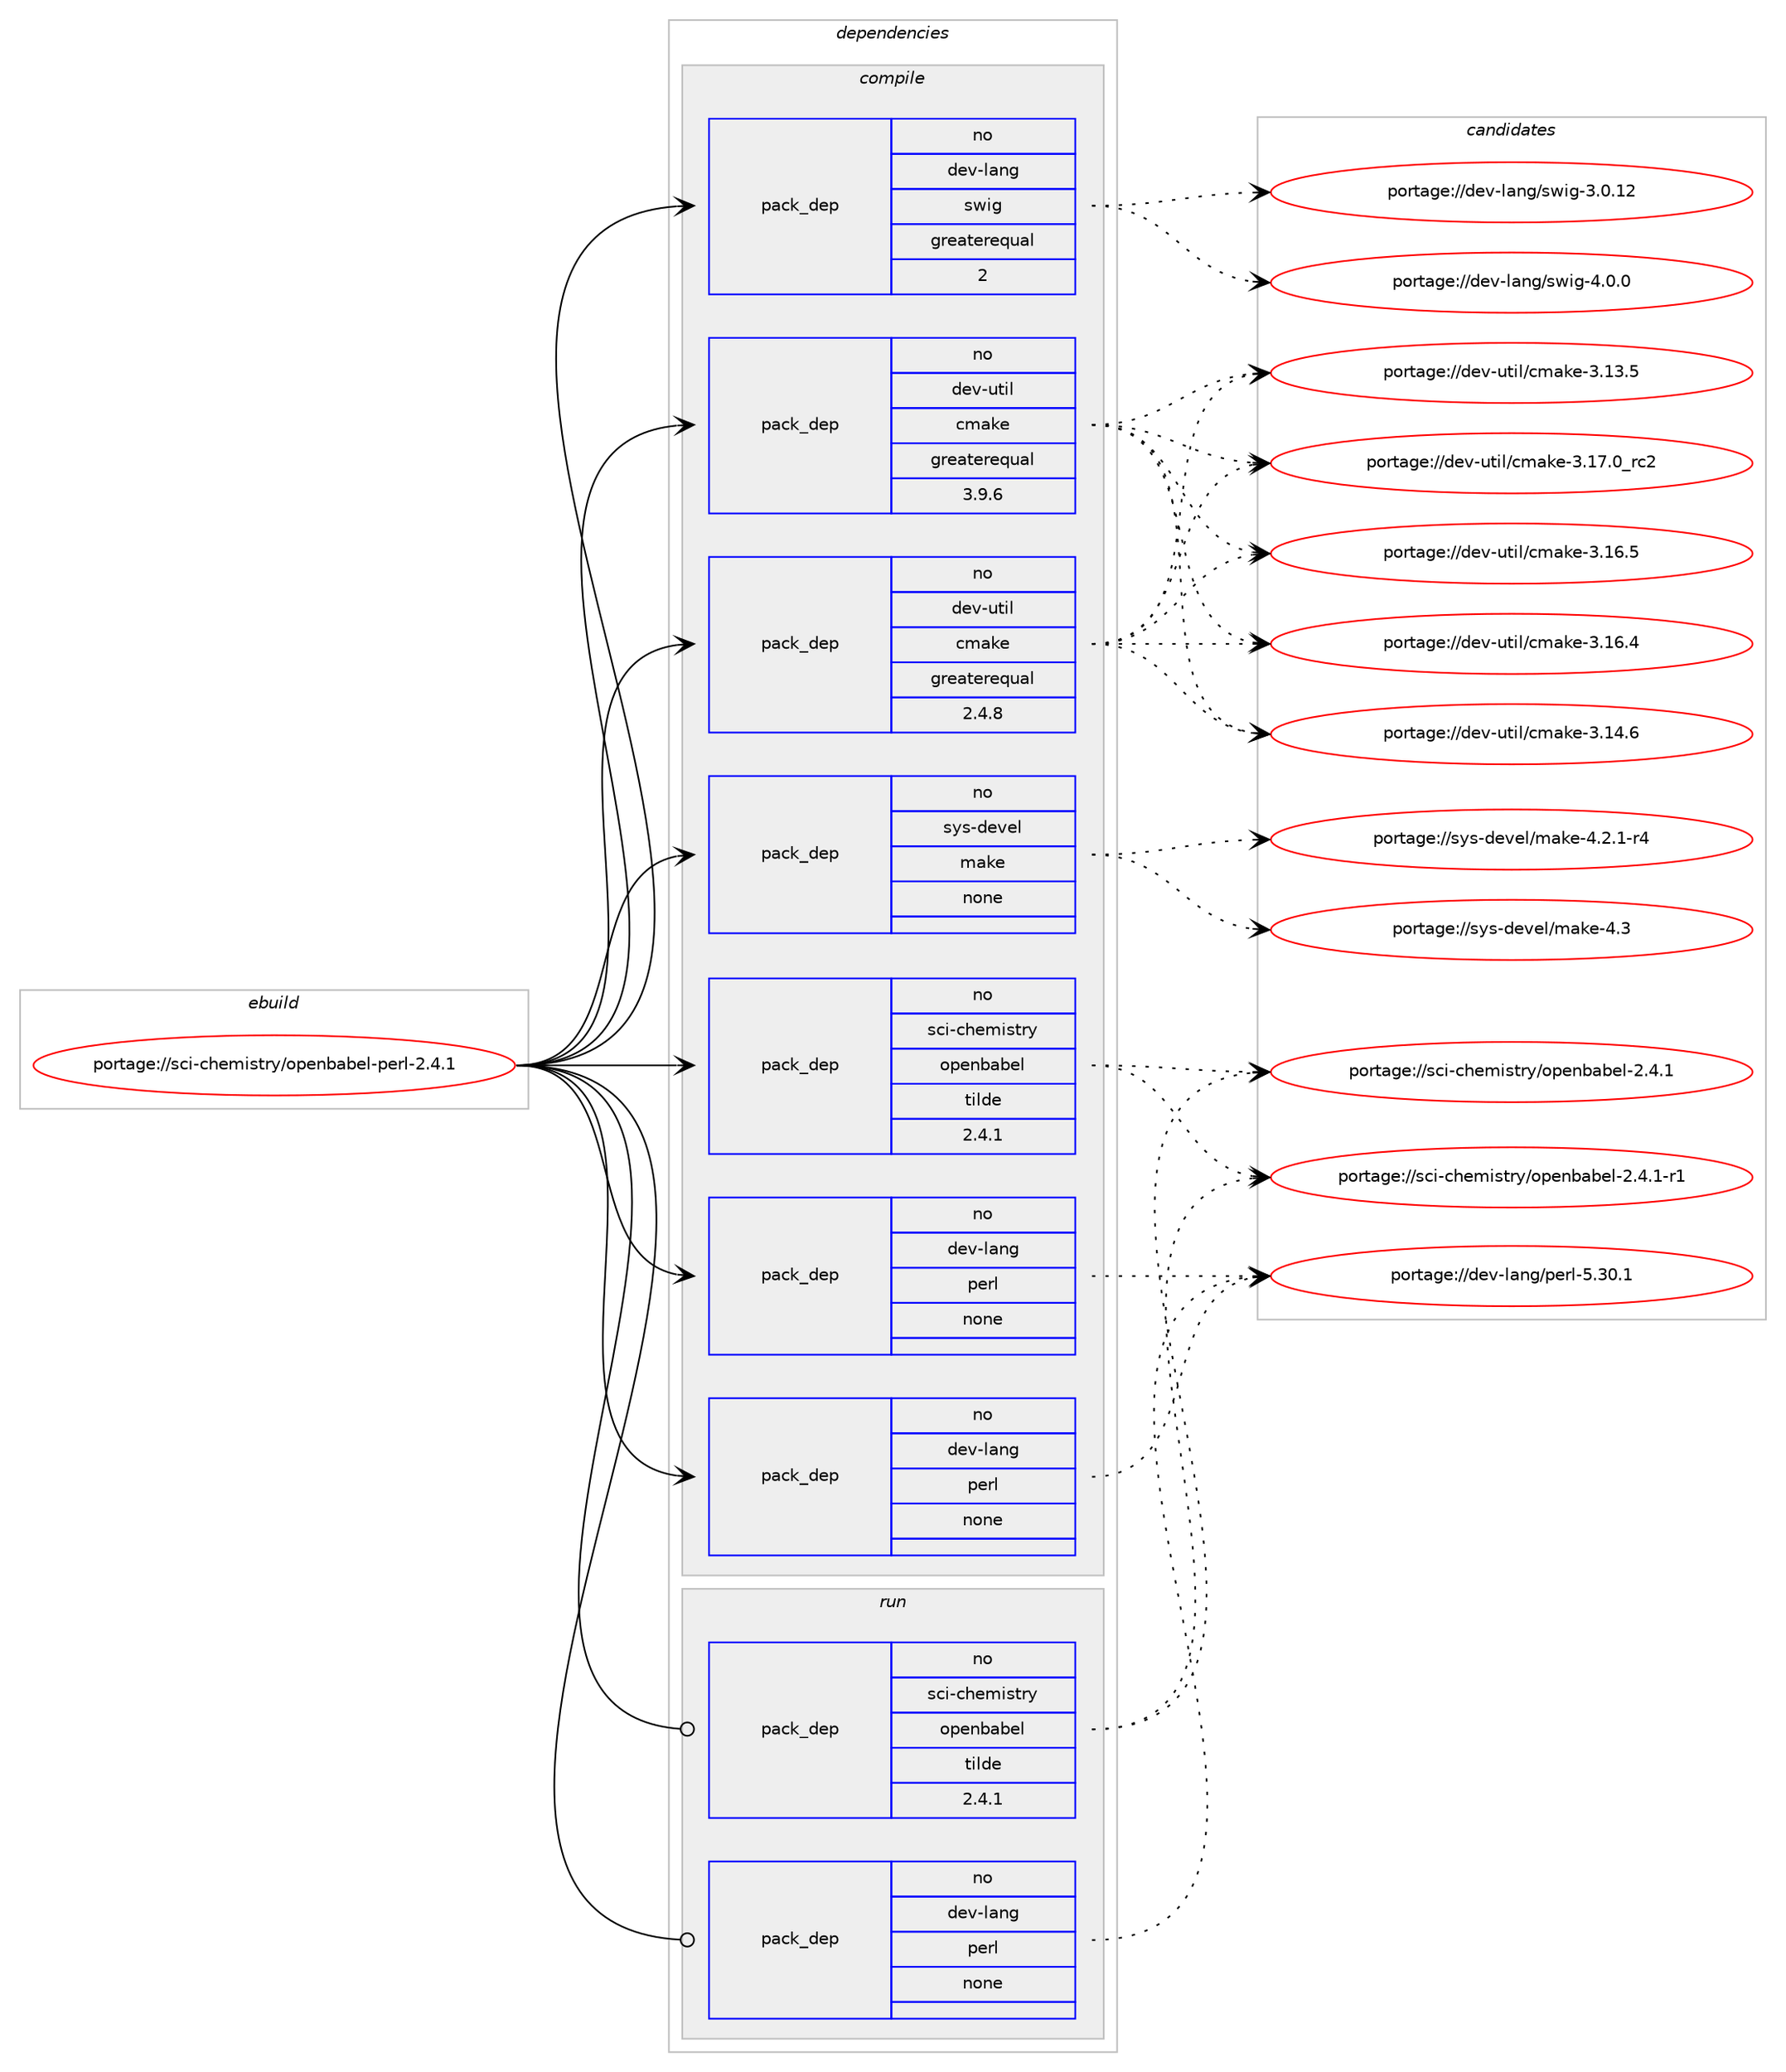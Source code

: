 digraph prolog {

# *************
# Graph options
# *************

newrank=true;
concentrate=true;
compound=true;
graph [rankdir=LR,fontname=Helvetica,fontsize=10,ranksep=1.5];#, ranksep=2.5, nodesep=0.2];
edge  [arrowhead=vee];
node  [fontname=Helvetica,fontsize=10];

# **********
# The ebuild
# **********

subgraph cluster_leftcol {
color=gray;
rank=same;
label=<<i>ebuild</i>>;
id [label="portage://sci-chemistry/openbabel-perl-2.4.1", color=red, width=4, href="../sci-chemistry/openbabel-perl-2.4.1.svg"];
}

# ****************
# The dependencies
# ****************

subgraph cluster_midcol {
color=gray;
label=<<i>dependencies</i>>;
subgraph cluster_compile {
fillcolor="#eeeeee";
style=filled;
label=<<i>compile</i>>;
subgraph pack34480 {
dependency43164 [label=<<TABLE BORDER="0" CELLBORDER="1" CELLSPACING="0" CELLPADDING="4" WIDTH="220"><TR><TD ROWSPAN="6" CELLPADDING="30">pack_dep</TD></TR><TR><TD WIDTH="110">no</TD></TR><TR><TD>dev-lang</TD></TR><TR><TD>perl</TD></TR><TR><TD>none</TD></TR><TR><TD></TD></TR></TABLE>>, shape=none, color=blue];
}
id:e -> dependency43164:w [weight=20,style="solid",arrowhead="vee"];
subgraph pack34481 {
dependency43165 [label=<<TABLE BORDER="0" CELLBORDER="1" CELLSPACING="0" CELLPADDING="4" WIDTH="220"><TR><TD ROWSPAN="6" CELLPADDING="30">pack_dep</TD></TR><TR><TD WIDTH="110">no</TD></TR><TR><TD>dev-lang</TD></TR><TR><TD>perl</TD></TR><TR><TD>none</TD></TR><TR><TD></TD></TR></TABLE>>, shape=none, color=blue];
}
id:e -> dependency43165:w [weight=20,style="solid",arrowhead="vee"];
subgraph pack34482 {
dependency43166 [label=<<TABLE BORDER="0" CELLBORDER="1" CELLSPACING="0" CELLPADDING="4" WIDTH="220"><TR><TD ROWSPAN="6" CELLPADDING="30">pack_dep</TD></TR><TR><TD WIDTH="110">no</TD></TR><TR><TD>dev-lang</TD></TR><TR><TD>swig</TD></TR><TR><TD>greaterequal</TD></TR><TR><TD>2</TD></TR></TABLE>>, shape=none, color=blue];
}
id:e -> dependency43166:w [weight=20,style="solid",arrowhead="vee"];
subgraph pack34483 {
dependency43167 [label=<<TABLE BORDER="0" CELLBORDER="1" CELLSPACING="0" CELLPADDING="4" WIDTH="220"><TR><TD ROWSPAN="6" CELLPADDING="30">pack_dep</TD></TR><TR><TD WIDTH="110">no</TD></TR><TR><TD>dev-util</TD></TR><TR><TD>cmake</TD></TR><TR><TD>greaterequal</TD></TR><TR><TD>2.4.8</TD></TR></TABLE>>, shape=none, color=blue];
}
id:e -> dependency43167:w [weight=20,style="solid",arrowhead="vee"];
subgraph pack34484 {
dependency43168 [label=<<TABLE BORDER="0" CELLBORDER="1" CELLSPACING="0" CELLPADDING="4" WIDTH="220"><TR><TD ROWSPAN="6" CELLPADDING="30">pack_dep</TD></TR><TR><TD WIDTH="110">no</TD></TR><TR><TD>dev-util</TD></TR><TR><TD>cmake</TD></TR><TR><TD>greaterequal</TD></TR><TR><TD>3.9.6</TD></TR></TABLE>>, shape=none, color=blue];
}
id:e -> dependency43168:w [weight=20,style="solid",arrowhead="vee"];
subgraph pack34485 {
dependency43169 [label=<<TABLE BORDER="0" CELLBORDER="1" CELLSPACING="0" CELLPADDING="4" WIDTH="220"><TR><TD ROWSPAN="6" CELLPADDING="30">pack_dep</TD></TR><TR><TD WIDTH="110">no</TD></TR><TR><TD>sci-chemistry</TD></TR><TR><TD>openbabel</TD></TR><TR><TD>tilde</TD></TR><TR><TD>2.4.1</TD></TR></TABLE>>, shape=none, color=blue];
}
id:e -> dependency43169:w [weight=20,style="solid",arrowhead="vee"];
subgraph pack34486 {
dependency43170 [label=<<TABLE BORDER="0" CELLBORDER="1" CELLSPACING="0" CELLPADDING="4" WIDTH="220"><TR><TD ROWSPAN="6" CELLPADDING="30">pack_dep</TD></TR><TR><TD WIDTH="110">no</TD></TR><TR><TD>sys-devel</TD></TR><TR><TD>make</TD></TR><TR><TD>none</TD></TR><TR><TD></TD></TR></TABLE>>, shape=none, color=blue];
}
id:e -> dependency43170:w [weight=20,style="solid",arrowhead="vee"];
}
subgraph cluster_compileandrun {
fillcolor="#eeeeee";
style=filled;
label=<<i>compile and run</i>>;
}
subgraph cluster_run {
fillcolor="#eeeeee";
style=filled;
label=<<i>run</i>>;
subgraph pack34487 {
dependency43171 [label=<<TABLE BORDER="0" CELLBORDER="1" CELLSPACING="0" CELLPADDING="4" WIDTH="220"><TR><TD ROWSPAN="6" CELLPADDING="30">pack_dep</TD></TR><TR><TD WIDTH="110">no</TD></TR><TR><TD>dev-lang</TD></TR><TR><TD>perl</TD></TR><TR><TD>none</TD></TR><TR><TD></TD></TR></TABLE>>, shape=none, color=blue];
}
id:e -> dependency43171:w [weight=20,style="solid",arrowhead="odot"];
subgraph pack34488 {
dependency43172 [label=<<TABLE BORDER="0" CELLBORDER="1" CELLSPACING="0" CELLPADDING="4" WIDTH="220"><TR><TD ROWSPAN="6" CELLPADDING="30">pack_dep</TD></TR><TR><TD WIDTH="110">no</TD></TR><TR><TD>sci-chemistry</TD></TR><TR><TD>openbabel</TD></TR><TR><TD>tilde</TD></TR><TR><TD>2.4.1</TD></TR></TABLE>>, shape=none, color=blue];
}
id:e -> dependency43172:w [weight=20,style="solid",arrowhead="odot"];
}
}

# **************
# The candidates
# **************

subgraph cluster_choices {
rank=same;
color=gray;
label=<<i>candidates</i>>;

subgraph choice34480 {
color=black;
nodesep=1;
choice10010111845108971101034711210111410845534651484649 [label="portage://dev-lang/perl-5.30.1", color=red, width=4,href="../dev-lang/perl-5.30.1.svg"];
dependency43164:e -> choice10010111845108971101034711210111410845534651484649:w [style=dotted,weight="100"];
}
subgraph choice34481 {
color=black;
nodesep=1;
choice10010111845108971101034711210111410845534651484649 [label="portage://dev-lang/perl-5.30.1", color=red, width=4,href="../dev-lang/perl-5.30.1.svg"];
dependency43165:e -> choice10010111845108971101034711210111410845534651484649:w [style=dotted,weight="100"];
}
subgraph choice34482 {
color=black;
nodesep=1;
choice100101118451089711010347115119105103455246484648 [label="portage://dev-lang/swig-4.0.0", color=red, width=4,href="../dev-lang/swig-4.0.0.svg"];
choice10010111845108971101034711511910510345514648464950 [label="portage://dev-lang/swig-3.0.12", color=red, width=4,href="../dev-lang/swig-3.0.12.svg"];
dependency43166:e -> choice100101118451089711010347115119105103455246484648:w [style=dotted,weight="100"];
dependency43166:e -> choice10010111845108971101034711511910510345514648464950:w [style=dotted,weight="100"];
}
subgraph choice34483 {
color=black;
nodesep=1;
choice1001011184511711610510847991099710710145514649554648951149950 [label="portage://dev-util/cmake-3.17.0_rc2", color=red, width=4,href="../dev-util/cmake-3.17.0_rc2.svg"];
choice1001011184511711610510847991099710710145514649544653 [label="portage://dev-util/cmake-3.16.5", color=red, width=4,href="../dev-util/cmake-3.16.5.svg"];
choice1001011184511711610510847991099710710145514649544652 [label="portage://dev-util/cmake-3.16.4", color=red, width=4,href="../dev-util/cmake-3.16.4.svg"];
choice1001011184511711610510847991099710710145514649524654 [label="portage://dev-util/cmake-3.14.6", color=red, width=4,href="../dev-util/cmake-3.14.6.svg"];
choice1001011184511711610510847991099710710145514649514653 [label="portage://dev-util/cmake-3.13.5", color=red, width=4,href="../dev-util/cmake-3.13.5.svg"];
dependency43167:e -> choice1001011184511711610510847991099710710145514649554648951149950:w [style=dotted,weight="100"];
dependency43167:e -> choice1001011184511711610510847991099710710145514649544653:w [style=dotted,weight="100"];
dependency43167:e -> choice1001011184511711610510847991099710710145514649544652:w [style=dotted,weight="100"];
dependency43167:e -> choice1001011184511711610510847991099710710145514649524654:w [style=dotted,weight="100"];
dependency43167:e -> choice1001011184511711610510847991099710710145514649514653:w [style=dotted,weight="100"];
}
subgraph choice34484 {
color=black;
nodesep=1;
choice1001011184511711610510847991099710710145514649554648951149950 [label="portage://dev-util/cmake-3.17.0_rc2", color=red, width=4,href="../dev-util/cmake-3.17.0_rc2.svg"];
choice1001011184511711610510847991099710710145514649544653 [label="portage://dev-util/cmake-3.16.5", color=red, width=4,href="../dev-util/cmake-3.16.5.svg"];
choice1001011184511711610510847991099710710145514649544652 [label="portage://dev-util/cmake-3.16.4", color=red, width=4,href="../dev-util/cmake-3.16.4.svg"];
choice1001011184511711610510847991099710710145514649524654 [label="portage://dev-util/cmake-3.14.6", color=red, width=4,href="../dev-util/cmake-3.14.6.svg"];
choice1001011184511711610510847991099710710145514649514653 [label="portage://dev-util/cmake-3.13.5", color=red, width=4,href="../dev-util/cmake-3.13.5.svg"];
dependency43168:e -> choice1001011184511711610510847991099710710145514649554648951149950:w [style=dotted,weight="100"];
dependency43168:e -> choice1001011184511711610510847991099710710145514649544653:w [style=dotted,weight="100"];
dependency43168:e -> choice1001011184511711610510847991099710710145514649544652:w [style=dotted,weight="100"];
dependency43168:e -> choice1001011184511711610510847991099710710145514649524654:w [style=dotted,weight="100"];
dependency43168:e -> choice1001011184511711610510847991099710710145514649514653:w [style=dotted,weight="100"];
}
subgraph choice34485 {
color=black;
nodesep=1;
choice115991054599104101109105115116114121471111121011109897981011084550465246494511449 [label="portage://sci-chemistry/openbabel-2.4.1-r1", color=red, width=4,href="../sci-chemistry/openbabel-2.4.1-r1.svg"];
choice11599105459910410110910511511611412147111112101110989798101108455046524649 [label="portage://sci-chemistry/openbabel-2.4.1", color=red, width=4,href="../sci-chemistry/openbabel-2.4.1.svg"];
dependency43169:e -> choice115991054599104101109105115116114121471111121011109897981011084550465246494511449:w [style=dotted,weight="100"];
dependency43169:e -> choice11599105459910410110910511511611412147111112101110989798101108455046524649:w [style=dotted,weight="100"];
}
subgraph choice34486 {
color=black;
nodesep=1;
choice11512111545100101118101108471099710710145524651 [label="portage://sys-devel/make-4.3", color=red, width=4,href="../sys-devel/make-4.3.svg"];
choice1151211154510010111810110847109971071014552465046494511452 [label="portage://sys-devel/make-4.2.1-r4", color=red, width=4,href="../sys-devel/make-4.2.1-r4.svg"];
dependency43170:e -> choice11512111545100101118101108471099710710145524651:w [style=dotted,weight="100"];
dependency43170:e -> choice1151211154510010111810110847109971071014552465046494511452:w [style=dotted,weight="100"];
}
subgraph choice34487 {
color=black;
nodesep=1;
choice10010111845108971101034711210111410845534651484649 [label="portage://dev-lang/perl-5.30.1", color=red, width=4,href="../dev-lang/perl-5.30.1.svg"];
dependency43171:e -> choice10010111845108971101034711210111410845534651484649:w [style=dotted,weight="100"];
}
subgraph choice34488 {
color=black;
nodesep=1;
choice115991054599104101109105115116114121471111121011109897981011084550465246494511449 [label="portage://sci-chemistry/openbabel-2.4.1-r1", color=red, width=4,href="../sci-chemistry/openbabel-2.4.1-r1.svg"];
choice11599105459910410110910511511611412147111112101110989798101108455046524649 [label="portage://sci-chemistry/openbabel-2.4.1", color=red, width=4,href="../sci-chemistry/openbabel-2.4.1.svg"];
dependency43172:e -> choice115991054599104101109105115116114121471111121011109897981011084550465246494511449:w [style=dotted,weight="100"];
dependency43172:e -> choice11599105459910410110910511511611412147111112101110989798101108455046524649:w [style=dotted,weight="100"];
}
}

}
